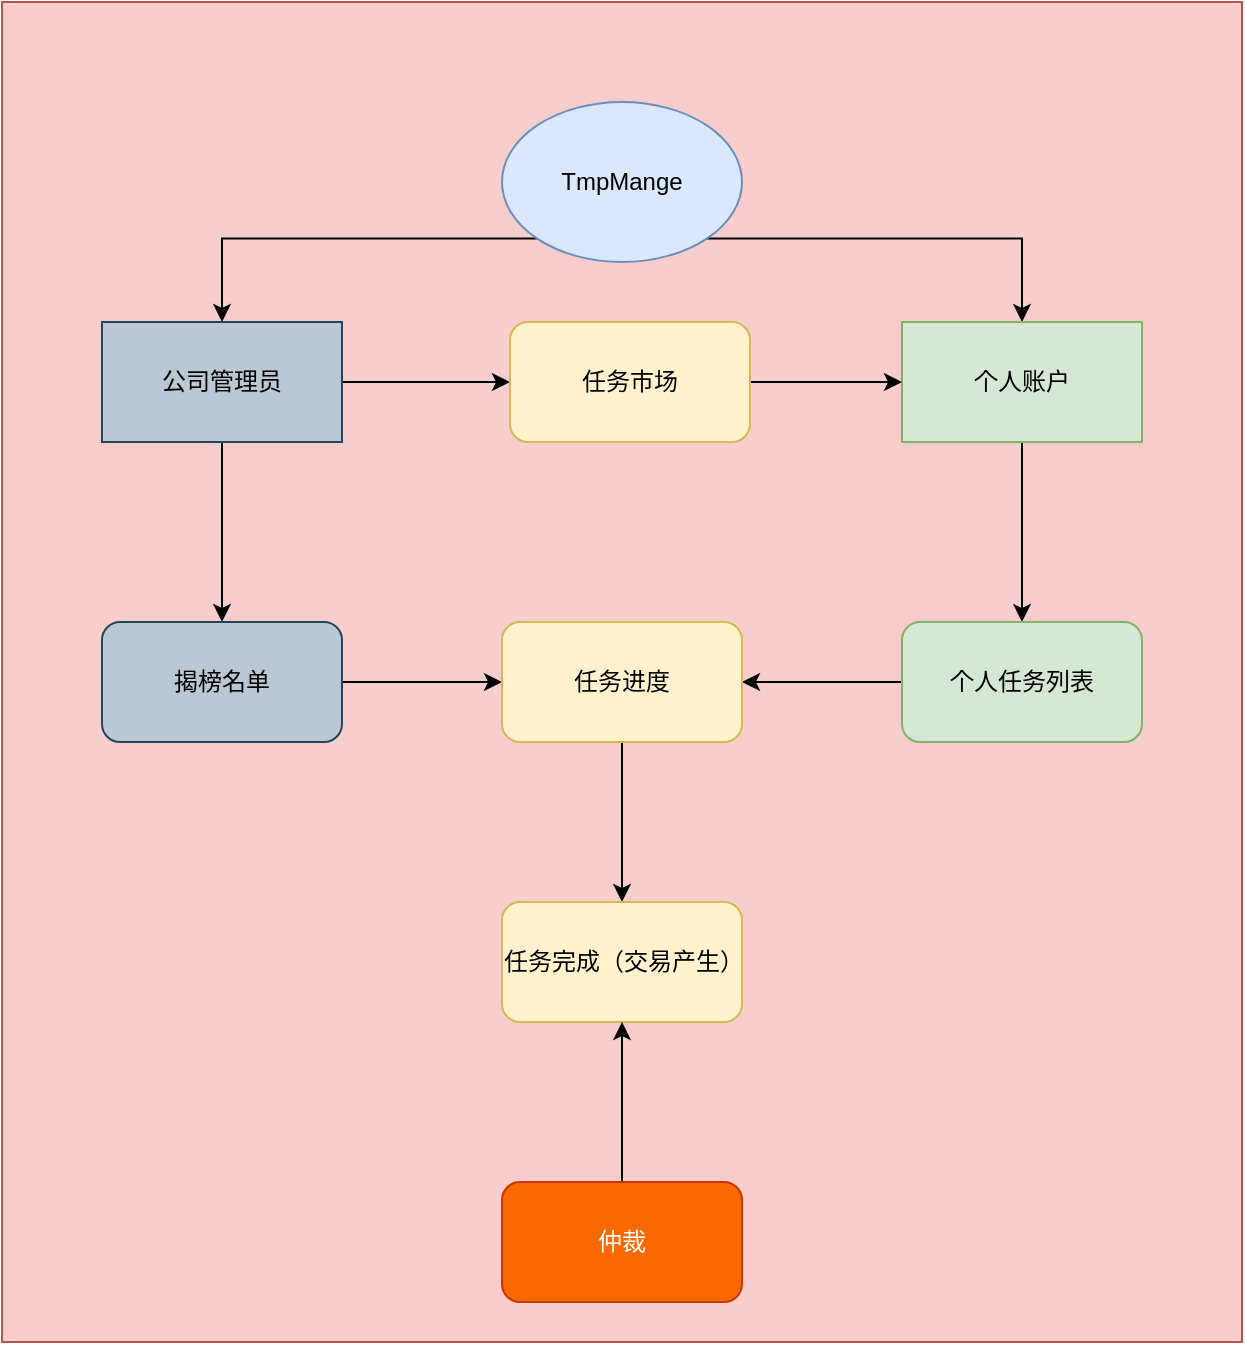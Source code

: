 <mxfile version="14.1.2" type="github">
  <diagram id="80TL9VMRlGG1l_jEiYui" name="Page-1">
    <mxGraphModel dx="926" dy="533" grid="1" gridSize="10" guides="1" tooltips="1" connect="1" arrows="1" fold="1" page="1" pageScale="1" pageWidth="827" pageHeight="1169" math="0" shadow="0">
      <root>
        <mxCell id="0" />
        <mxCell id="1" parent="0" />
        <mxCell id="-Cd8GNip0Jo4CQQZTlMl-50" value="" style="rounded=0;whiteSpace=wrap;html=1;fillColor=#f8cecc;strokeColor=#b85450;" vertex="1" parent="1">
          <mxGeometry x="100" y="270" width="620" height="670" as="geometry" />
        </mxCell>
        <mxCell id="-Cd8GNip0Jo4CQQZTlMl-21" style="edgeStyle=orthogonalEdgeStyle;rounded=0;orthogonalLoop=1;jettySize=auto;html=1;exitX=0;exitY=1;exitDx=0;exitDy=0;entryX=0.5;entryY=0;entryDx=0;entryDy=0;" edge="1" parent="1" source="-Cd8GNip0Jo4CQQZTlMl-11" target="-Cd8GNip0Jo4CQQZTlMl-14">
          <mxGeometry relative="1" as="geometry" />
        </mxCell>
        <mxCell id="-Cd8GNip0Jo4CQQZTlMl-22" style="edgeStyle=orthogonalEdgeStyle;rounded=0;orthogonalLoop=1;jettySize=auto;html=1;exitX=1;exitY=1;exitDx=0;exitDy=0;" edge="1" parent="1" source="-Cd8GNip0Jo4CQQZTlMl-11" target="-Cd8GNip0Jo4CQQZTlMl-16">
          <mxGeometry relative="1" as="geometry" />
        </mxCell>
        <mxCell id="-Cd8GNip0Jo4CQQZTlMl-11" value="TmpMange" style="ellipse;whiteSpace=wrap;html=1;fillColor=#dae8fc;strokeColor=#6c8ebf;" vertex="1" parent="1">
          <mxGeometry x="350" y="320" width="120" height="80" as="geometry" />
        </mxCell>
        <mxCell id="-Cd8GNip0Jo4CQQZTlMl-37" style="edgeStyle=orthogonalEdgeStyle;rounded=0;orthogonalLoop=1;jettySize=auto;html=1;exitX=1;exitY=0.5;exitDx=0;exitDy=0;entryX=0;entryY=0.5;entryDx=0;entryDy=0;" edge="1" parent="1" source="-Cd8GNip0Jo4CQQZTlMl-14" target="-Cd8GNip0Jo4CQQZTlMl-20">
          <mxGeometry relative="1" as="geometry" />
        </mxCell>
        <mxCell id="-Cd8GNip0Jo4CQQZTlMl-40" style="edgeStyle=orthogonalEdgeStyle;rounded=0;orthogonalLoop=1;jettySize=auto;html=1;exitX=0.5;exitY=1;exitDx=0;exitDy=0;" edge="1" parent="1" source="-Cd8GNip0Jo4CQQZTlMl-14" target="-Cd8GNip0Jo4CQQZTlMl-33">
          <mxGeometry relative="1" as="geometry" />
        </mxCell>
        <mxCell id="-Cd8GNip0Jo4CQQZTlMl-14" value="公司管理员" style="whiteSpace=wrap;html=1;fillColor=#bac8d3;strokeColor=#23445d;" vertex="1" parent="1">
          <mxGeometry x="150" y="430" width="120" height="60" as="geometry" />
        </mxCell>
        <mxCell id="-Cd8GNip0Jo4CQQZTlMl-39" style="edgeStyle=orthogonalEdgeStyle;rounded=0;orthogonalLoop=1;jettySize=auto;html=1;exitX=0.5;exitY=1;exitDx=0;exitDy=0;" edge="1" parent="1" source="-Cd8GNip0Jo4CQQZTlMl-16" target="-Cd8GNip0Jo4CQQZTlMl-35">
          <mxGeometry relative="1" as="geometry" />
        </mxCell>
        <mxCell id="-Cd8GNip0Jo4CQQZTlMl-16" value="个人账户" style="whiteSpace=wrap;html=1;fillColor=#d5e8d4;strokeColor=#82b366;" vertex="1" parent="1">
          <mxGeometry x="550" y="430" width="120" height="60" as="geometry" />
        </mxCell>
        <mxCell id="-Cd8GNip0Jo4CQQZTlMl-38" style="edgeStyle=orthogonalEdgeStyle;rounded=0;orthogonalLoop=1;jettySize=auto;html=1;exitX=1;exitY=0.5;exitDx=0;exitDy=0;" edge="1" parent="1" source="-Cd8GNip0Jo4CQQZTlMl-20" target="-Cd8GNip0Jo4CQQZTlMl-16">
          <mxGeometry relative="1" as="geometry" />
        </mxCell>
        <mxCell id="-Cd8GNip0Jo4CQQZTlMl-20" value="任务市场" style="rounded=1;whiteSpace=wrap;html=1;fillColor=#fff2cc;strokeColor=#d6b656;" vertex="1" parent="1">
          <mxGeometry x="354" y="430" width="120" height="60" as="geometry" />
        </mxCell>
        <mxCell id="-Cd8GNip0Jo4CQQZTlMl-43" value="" style="edgeStyle=orthogonalEdgeStyle;rounded=0;orthogonalLoop=1;jettySize=auto;html=1;" edge="1" parent="1" source="-Cd8GNip0Jo4CQQZTlMl-33" target="-Cd8GNip0Jo4CQQZTlMl-41">
          <mxGeometry relative="1" as="geometry" />
        </mxCell>
        <mxCell id="-Cd8GNip0Jo4CQQZTlMl-33" value="揭榜名单" style="whiteSpace=wrap;html=1;rounded=1;fillColor=#bac8d3;strokeColor=#23445d;" vertex="1" parent="1">
          <mxGeometry x="150" y="580" width="120" height="60" as="geometry" />
        </mxCell>
        <mxCell id="-Cd8GNip0Jo4CQQZTlMl-42" value="" style="edgeStyle=orthogonalEdgeStyle;rounded=0;orthogonalLoop=1;jettySize=auto;html=1;" edge="1" parent="1" source="-Cd8GNip0Jo4CQQZTlMl-35" target="-Cd8GNip0Jo4CQQZTlMl-41">
          <mxGeometry relative="1" as="geometry" />
        </mxCell>
        <mxCell id="-Cd8GNip0Jo4CQQZTlMl-35" value="个人任务列表" style="whiteSpace=wrap;html=1;rounded=1;fillColor=#d5e8d4;strokeColor=#82b366;" vertex="1" parent="1">
          <mxGeometry x="550" y="580" width="120" height="60" as="geometry" />
        </mxCell>
        <mxCell id="-Cd8GNip0Jo4CQQZTlMl-45" value="" style="edgeStyle=orthogonalEdgeStyle;rounded=0;orthogonalLoop=1;jettySize=auto;html=1;" edge="1" parent="1" source="-Cd8GNip0Jo4CQQZTlMl-41" target="-Cd8GNip0Jo4CQQZTlMl-44">
          <mxGeometry relative="1" as="geometry" />
        </mxCell>
        <mxCell id="-Cd8GNip0Jo4CQQZTlMl-41" value="任务进度" style="whiteSpace=wrap;html=1;rounded=1;fillColor=#fff2cc;strokeColor=#d6b656;" vertex="1" parent="1">
          <mxGeometry x="350" y="580" width="120" height="60" as="geometry" />
        </mxCell>
        <mxCell id="-Cd8GNip0Jo4CQQZTlMl-44" value="任务完成（交易产生）" style="whiteSpace=wrap;html=1;rounded=1;fillColor=#fff2cc;strokeColor=#d6b656;" vertex="1" parent="1">
          <mxGeometry x="350" y="720" width="120" height="60" as="geometry" />
        </mxCell>
        <mxCell id="-Cd8GNip0Jo4CQQZTlMl-49" value="" style="edgeStyle=orthogonalEdgeStyle;rounded=0;orthogonalLoop=1;jettySize=auto;html=1;" edge="1" parent="1" source="-Cd8GNip0Jo4CQQZTlMl-47" target="-Cd8GNip0Jo4CQQZTlMl-44">
          <mxGeometry relative="1" as="geometry" />
        </mxCell>
        <mxCell id="-Cd8GNip0Jo4CQQZTlMl-47" value="仲裁" style="whiteSpace=wrap;html=1;rounded=1;fillColor=#fa6800;strokeColor=#C73500;fontColor=#ffffff;" vertex="1" parent="1">
          <mxGeometry x="350" y="860" width="120" height="60" as="geometry" />
        </mxCell>
      </root>
    </mxGraphModel>
  </diagram>
</mxfile>
